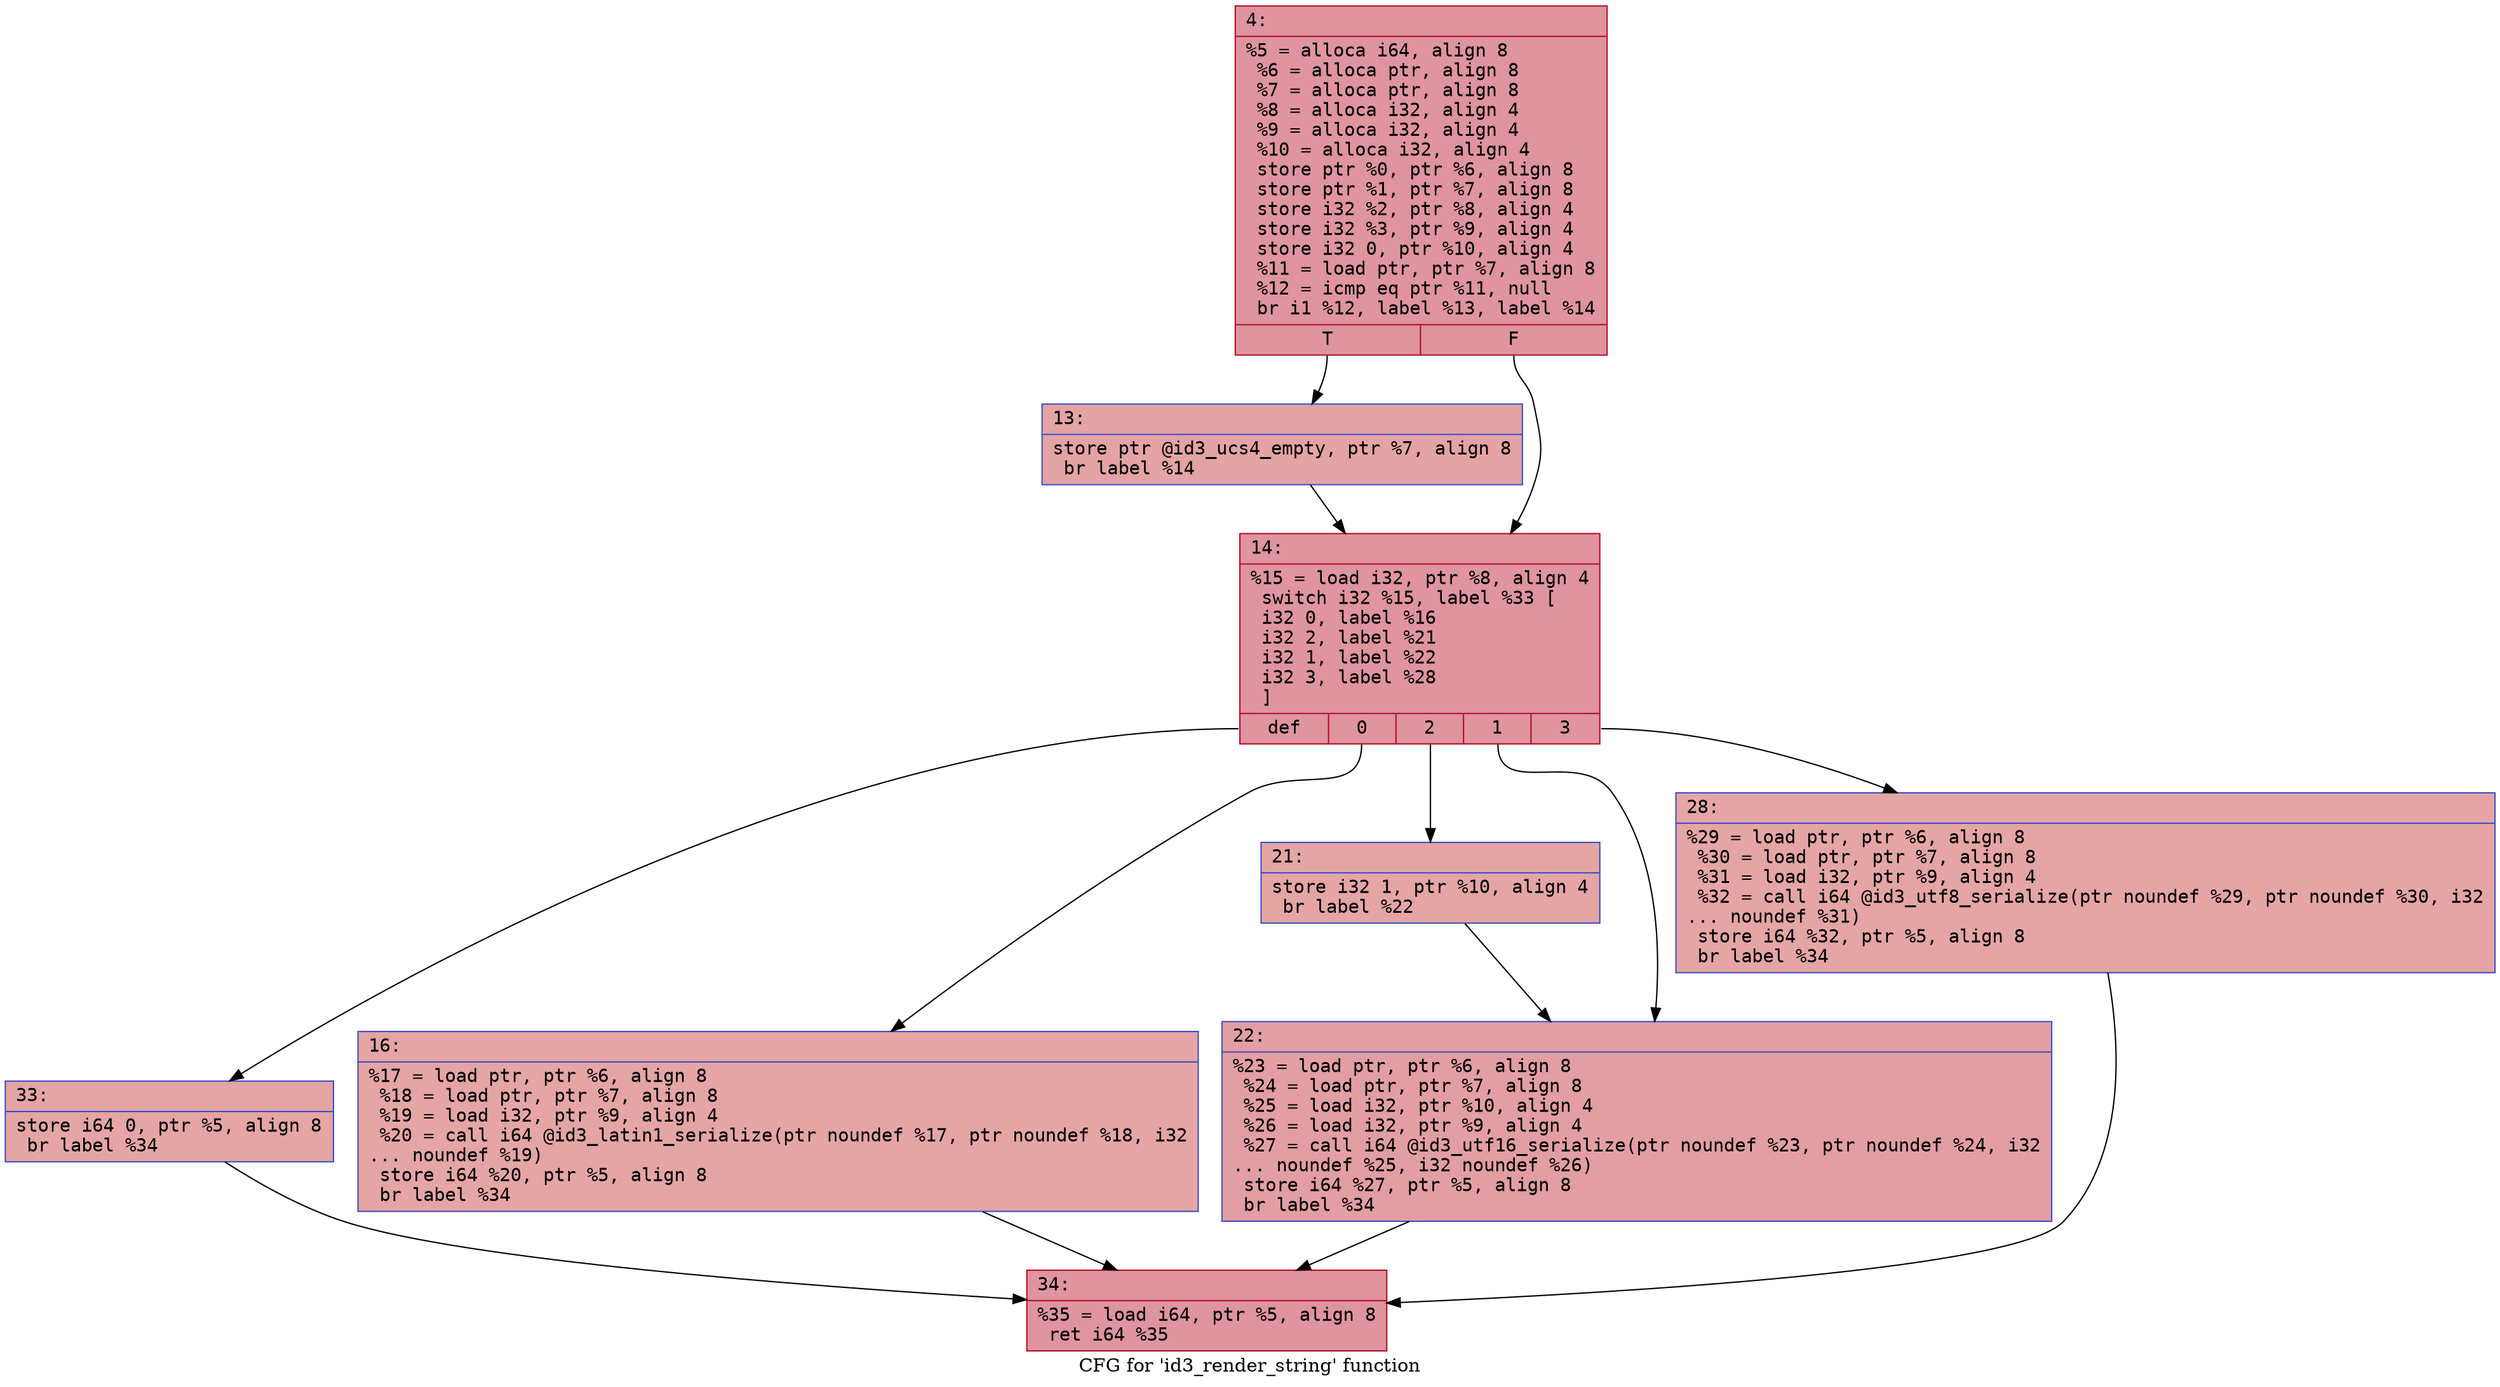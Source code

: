 digraph "CFG for 'id3_render_string' function" {
	label="CFG for 'id3_render_string' function";

	Node0x600000683160 [shape=record,color="#b70d28ff", style=filled, fillcolor="#b70d2870" fontname="Courier",label="{4:\l|  %5 = alloca i64, align 8\l  %6 = alloca ptr, align 8\l  %7 = alloca ptr, align 8\l  %8 = alloca i32, align 4\l  %9 = alloca i32, align 4\l  %10 = alloca i32, align 4\l  store ptr %0, ptr %6, align 8\l  store ptr %1, ptr %7, align 8\l  store i32 %2, ptr %8, align 4\l  store i32 %3, ptr %9, align 4\l  store i32 0, ptr %10, align 4\l  %11 = load ptr, ptr %7, align 8\l  %12 = icmp eq ptr %11, null\l  br i1 %12, label %13, label %14\l|{<s0>T|<s1>F}}"];
	Node0x600000683160:s0 -> Node0x6000006831b0[tooltip="4 -> 13\nProbability 37.50%" ];
	Node0x600000683160:s1 -> Node0x600000683200[tooltip="4 -> 14\nProbability 62.50%" ];
	Node0x6000006831b0 [shape=record,color="#3d50c3ff", style=filled, fillcolor="#c32e3170" fontname="Courier",label="{13:\l|  store ptr @id3_ucs4_empty, ptr %7, align 8\l  br label %14\l}"];
	Node0x6000006831b0 -> Node0x600000683200[tooltip="13 -> 14\nProbability 100.00%" ];
	Node0x600000683200 [shape=record,color="#b70d28ff", style=filled, fillcolor="#b70d2870" fontname="Courier",label="{14:\l|  %15 = load i32, ptr %8, align 4\l  switch i32 %15, label %33 [\l    i32 0, label %16\l    i32 2, label %21\l    i32 1, label %22\l    i32 3, label %28\l  ]\l|{<s0>def|<s1>0|<s2>2|<s3>1|<s4>3}}"];
	Node0x600000683200:s0 -> Node0x600000683390[tooltip="14 -> 33\nProbability 20.00%" ];
	Node0x600000683200:s1 -> Node0x600000683250[tooltip="14 -> 16\nProbability 20.00%" ];
	Node0x600000683200:s2 -> Node0x6000006832a0[tooltip="14 -> 21\nProbability 20.00%" ];
	Node0x600000683200:s3 -> Node0x6000006832f0[tooltip="14 -> 22\nProbability 20.00%" ];
	Node0x600000683200:s4 -> Node0x600000683340[tooltip="14 -> 28\nProbability 20.00%" ];
	Node0x600000683250 [shape=record,color="#3d50c3ff", style=filled, fillcolor="#c5333470" fontname="Courier",label="{16:\l|  %17 = load ptr, ptr %6, align 8\l  %18 = load ptr, ptr %7, align 8\l  %19 = load i32, ptr %9, align 4\l  %20 = call i64 @id3_latin1_serialize(ptr noundef %17, ptr noundef %18, i32\l... noundef %19)\l  store i64 %20, ptr %5, align 8\l  br label %34\l}"];
	Node0x600000683250 -> Node0x6000006833e0[tooltip="16 -> 34\nProbability 100.00%" ];
	Node0x6000006832a0 [shape=record,color="#3d50c3ff", style=filled, fillcolor="#c5333470" fontname="Courier",label="{21:\l|  store i32 1, ptr %10, align 4\l  br label %22\l}"];
	Node0x6000006832a0 -> Node0x6000006832f0[tooltip="21 -> 22\nProbability 100.00%" ];
	Node0x6000006832f0 [shape=record,color="#3d50c3ff", style=filled, fillcolor="#be242e70" fontname="Courier",label="{22:\l|  %23 = load ptr, ptr %6, align 8\l  %24 = load ptr, ptr %7, align 8\l  %25 = load i32, ptr %10, align 4\l  %26 = load i32, ptr %9, align 4\l  %27 = call i64 @id3_utf16_serialize(ptr noundef %23, ptr noundef %24, i32\l... noundef %25, i32 noundef %26)\l  store i64 %27, ptr %5, align 8\l  br label %34\l}"];
	Node0x6000006832f0 -> Node0x6000006833e0[tooltip="22 -> 34\nProbability 100.00%" ];
	Node0x600000683340 [shape=record,color="#3d50c3ff", style=filled, fillcolor="#c5333470" fontname="Courier",label="{28:\l|  %29 = load ptr, ptr %6, align 8\l  %30 = load ptr, ptr %7, align 8\l  %31 = load i32, ptr %9, align 4\l  %32 = call i64 @id3_utf8_serialize(ptr noundef %29, ptr noundef %30, i32\l... noundef %31)\l  store i64 %32, ptr %5, align 8\l  br label %34\l}"];
	Node0x600000683340 -> Node0x6000006833e0[tooltip="28 -> 34\nProbability 100.00%" ];
	Node0x600000683390 [shape=record,color="#3d50c3ff", style=filled, fillcolor="#c5333470" fontname="Courier",label="{33:\l|  store i64 0, ptr %5, align 8\l  br label %34\l}"];
	Node0x600000683390 -> Node0x6000006833e0[tooltip="33 -> 34\nProbability 100.00%" ];
	Node0x6000006833e0 [shape=record,color="#b70d28ff", style=filled, fillcolor="#b70d2870" fontname="Courier",label="{34:\l|  %35 = load i64, ptr %5, align 8\l  ret i64 %35\l}"];
}
